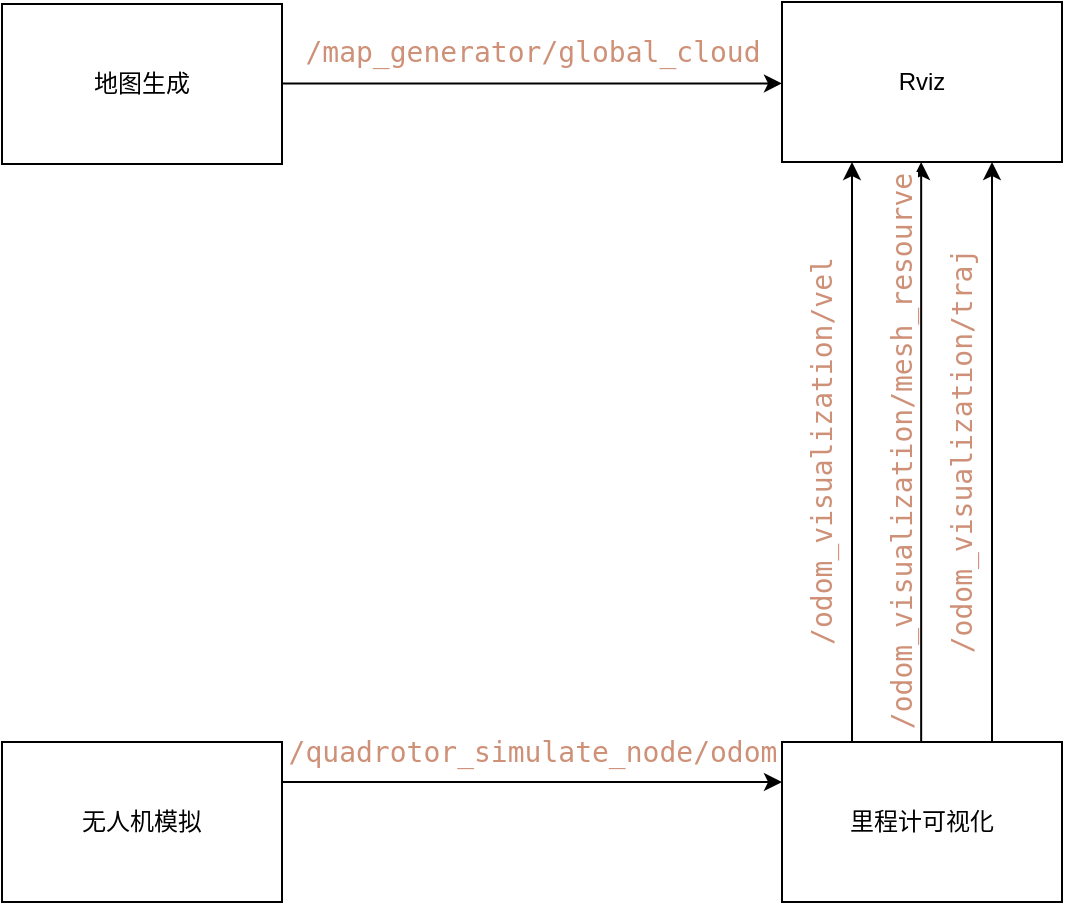<mxfile>
    <diagram name="Page-1" id="tDE3Hy5oB1PSFwgHlXUc">
        <mxGraphModel dx="974" dy="556" grid="1" gridSize="10" guides="1" tooltips="1" connect="1" arrows="1" fold="1" page="1" pageScale="1" pageWidth="850" pageHeight="1100" math="0" shadow="0">
            <root>
                <mxCell id="0"/>
                <mxCell id="1" parent="0"/>
                <mxCell id="U284dSDEInxjtuiSJ-Ml-8" style="edgeStyle=orthogonalEdgeStyle;rounded=0;orthogonalLoop=1;jettySize=auto;html=1;exitX=1;exitY=0.75;exitDx=0;exitDy=0;" parent="1" edge="1">
                    <mxGeometry relative="1" as="geometry">
                        <mxPoint x="500" y="240.74" as="targetPoint"/>
                        <mxPoint x="250" y="240.74" as="sourcePoint"/>
                    </mxGeometry>
                </mxCell>
                <mxCell id="U284dSDEInxjtuiSJ-Ml-1" value="地图生成" style="rounded=0;whiteSpace=wrap;html=1;" parent="1" vertex="1">
                    <mxGeometry x="110" y="201" width="140" height="80" as="geometry"/>
                </mxCell>
                <mxCell id="U284dSDEInxjtuiSJ-Ml-9" value="&lt;div style=&quot;color: rgb(204, 204, 204); font-family: &amp;quot;Droid Sans Mono&amp;quot;, &amp;quot;monospace&amp;quot;, monospace; font-size: 14px; line-height: 19px; white-space-collapse: preserve;&quot;&gt;&lt;span style=&quot;color: rgb(206, 145, 120); background-color: rgb(255, 255, 255);&quot;&gt;/map_generator/global_cloud&lt;/span&gt;&lt;/div&gt;" style="text;html=1;align=center;verticalAlign=middle;resizable=0;points=[];autosize=1;strokeColor=none;fillColor=none;" parent="1" vertex="1">
                    <mxGeometry x="250" y="210" width="250" height="30" as="geometry"/>
                </mxCell>
                <mxCell id="3" style="edgeStyle=none;html=1;exitX=1;exitY=0.25;exitDx=0;exitDy=0;entryX=0;entryY=0.25;entryDx=0;entryDy=0;" edge="1" parent="1" source="2" target="5">
                    <mxGeometry relative="1" as="geometry">
                        <mxPoint x="500" y="600" as="targetPoint"/>
                    </mxGeometry>
                </mxCell>
                <mxCell id="2" value="无人机模拟" style="rounded=0;whiteSpace=wrap;html=1;" parent="1" vertex="1">
                    <mxGeometry x="110" y="570" width="140" height="80" as="geometry"/>
                </mxCell>
                <mxCell id="4" value="&lt;span style=&quot;color: rgb(206, 145, 120); font-family: &amp;quot;Droid Sans Mono&amp;quot;, &amp;quot;monospace&amp;quot;, monospace; font-size: 14px; white-space-collapse: preserve; background-color: rgb(255, 255, 255);&quot;&gt;/quadrotor_simulate_node/odom&lt;/span&gt;" style="text;html=1;align=center;verticalAlign=middle;resizable=0;points=[];autosize=1;strokeColor=none;fillColor=none;" vertex="1" parent="1">
                    <mxGeometry x="240" y="560" width="270" height="30" as="geometry"/>
                </mxCell>
                <mxCell id="7" style="edgeStyle=none;html=1;exitX=0.25;exitY=0;exitDx=0;exitDy=0;entryX=0.25;entryY=1;entryDx=0;entryDy=0;" edge="1" parent="1" source="5" target="6">
                    <mxGeometry relative="1" as="geometry"/>
                </mxCell>
                <mxCell id="8" style="edgeStyle=none;html=1;exitX=0.75;exitY=0;exitDx=0;exitDy=0;entryX=0.75;entryY=1;entryDx=0;entryDy=0;" edge="1" parent="1">
                    <mxGeometry relative="1" as="geometry">
                        <mxPoint x="569.58" y="570" as="sourcePoint"/>
                        <mxPoint x="569.58" y="280" as="targetPoint"/>
                    </mxGeometry>
                </mxCell>
                <mxCell id="12" style="edgeStyle=none;html=1;exitX=0.75;exitY=0;exitDx=0;exitDy=0;entryX=0.75;entryY=1;entryDx=0;entryDy=0;" edge="1" parent="1" source="5" target="6">
                    <mxGeometry relative="1" as="geometry"/>
                </mxCell>
                <mxCell id="5" value="里程计可视化" style="rounded=0;whiteSpace=wrap;html=1;" vertex="1" parent="1">
                    <mxGeometry x="500" y="570" width="140" height="80" as="geometry"/>
                </mxCell>
                <mxCell id="6" value="Rviz" style="rounded=0;whiteSpace=wrap;html=1;" vertex="1" parent="1">
                    <mxGeometry x="500" y="200" width="140" height="80" as="geometry"/>
                </mxCell>
                <mxCell id="10" value="&lt;span style=&quot;color: rgb(206, 145, 120); font-family: &amp;quot;Droid Sans Mono&amp;quot;, &amp;quot;monospace&amp;quot;, monospace; font-size: 14px; white-space-collapse: preserve; background-color: rgb(255, 255, 255);&quot;&gt;/odom_visualization/vel&lt;/span&gt;" style="text;html=1;align=center;verticalAlign=middle;resizable=0;points=[];autosize=1;strokeColor=none;fillColor=none;rotation=-90;" vertex="1" parent="1">
                    <mxGeometry x="410" y="410" width="220" height="30" as="geometry"/>
                </mxCell>
                <mxCell id="11" value="&lt;span style=&quot;color: rgb(206, 145, 120); font-family: &amp;quot;Droid Sans Mono&amp;quot;, &amp;quot;monospace&amp;quot;, monospace; font-size: 14px; white-space-collapse: preserve; background-color: rgb(255, 255, 255);&quot;&gt;/odom_visualization/mesh_resourve&lt;/span&gt;" style="text;html=1;align=center;verticalAlign=middle;resizable=0;points=[];autosize=1;strokeColor=none;fillColor=none;rotation=-90;" vertex="1" parent="1">
                    <mxGeometry x="410" y="410" width="300" height="30" as="geometry"/>
                </mxCell>
                <mxCell id="13" value="&lt;span style=&quot;color: rgb(206, 145, 120); font-family: &amp;quot;Droid Sans Mono&amp;quot;, &amp;quot;monospace&amp;quot;, monospace; font-size: 14px; white-space-collapse: preserve; background-color: rgb(255, 255, 255);&quot;&gt;/odom_visualization/traj&lt;/span&gt;" style="text;html=1;align=center;verticalAlign=middle;resizable=0;points=[];autosize=1;strokeColor=none;fillColor=none;rotation=-90;" vertex="1" parent="1">
                    <mxGeometry x="475" y="410" width="230" height="30" as="geometry"/>
                </mxCell>
            </root>
        </mxGraphModel>
    </diagram>
</mxfile>